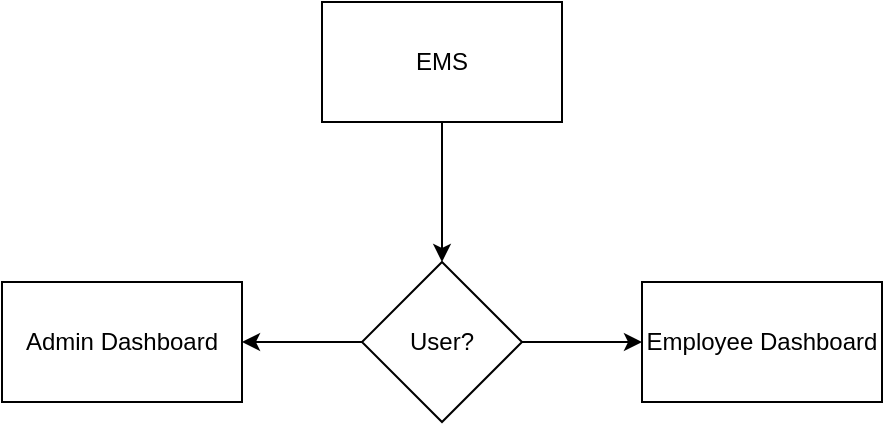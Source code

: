<mxfile>
    <diagram id="yLYRZs0l-oIe4PQnEiIa" name="Page-1">
        <mxGraphModel dx="606" dy="719" grid="1" gridSize="10" guides="1" tooltips="1" connect="1" arrows="1" fold="1" page="1" pageScale="1" pageWidth="850" pageHeight="1100" math="0" shadow="0">
            <root>
                <mxCell id="0"/>
                <mxCell id="1" parent="0"/>
                <mxCell id="4" value="" style="edgeStyle=none;html=1;" edge="1" parent="1" source="2" target="3">
                    <mxGeometry relative="1" as="geometry"/>
                </mxCell>
                <mxCell id="2" value="EMS" style="whiteSpace=wrap;html=1;" parent="1" vertex="1">
                    <mxGeometry x="220" y="70" width="120" height="60" as="geometry"/>
                </mxCell>
                <mxCell id="6" value="" style="edgeStyle=none;html=1;" edge="1" parent="1" source="3" target="5">
                    <mxGeometry relative="1" as="geometry"/>
                </mxCell>
                <mxCell id="8" value="" style="edgeStyle=none;html=1;" edge="1" parent="1" source="3" target="7">
                    <mxGeometry relative="1" as="geometry"/>
                </mxCell>
                <mxCell id="3" value="User?" style="rhombus;whiteSpace=wrap;html=1;" vertex="1" parent="1">
                    <mxGeometry x="240" y="200" width="80" height="80" as="geometry"/>
                </mxCell>
                <mxCell id="5" value="Admin Dashboard" style="whiteSpace=wrap;html=1;" vertex="1" parent="1">
                    <mxGeometry x="60" y="210" width="120" height="60" as="geometry"/>
                </mxCell>
                <mxCell id="7" value="Employee Dashboard" style="whiteSpace=wrap;html=1;" vertex="1" parent="1">
                    <mxGeometry x="380" y="210" width="120" height="60" as="geometry"/>
                </mxCell>
            </root>
        </mxGraphModel>
    </diagram>
</mxfile>